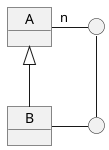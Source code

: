 @startuml mod07ima06
skinparam Linetype ortho
object "   A   " as a
object "   B   " as b
circle " " as c
circle " " as d

a <|-- b
a "n"-right- c
c -- d
d -left- b
@enduml